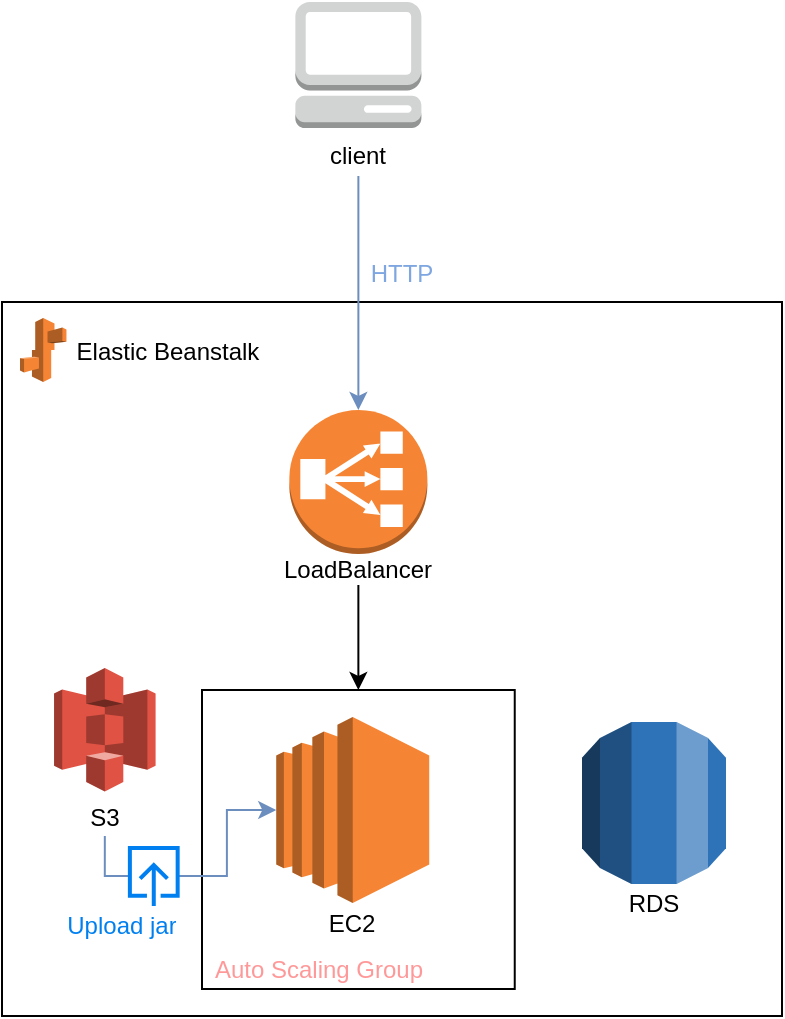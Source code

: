 <mxfile version="22.1.7" type="github">
  <diagram name="페이지-1" id="FETARKmA4lwkSHE_mhbz">
    <mxGraphModel dx="1720" dy="1636" grid="0" gridSize="10" guides="1" tooltips="1" connect="1" arrows="1" fold="1" page="1" pageScale="1" pageWidth="827" pageHeight="1169" math="0" shadow="0">
      <root>
        <mxCell id="0" />
        <mxCell id="1" parent="0" />
        <mxCell id="iRt8kaWxERJuMf-4Kjm3-56" value="" style="group" vertex="1" connectable="0" parent="1">
          <mxGeometry x="200" y="129" width="390" height="507" as="geometry" />
        </mxCell>
        <mxCell id="iRt8kaWxERJuMf-4Kjm3-11" value="" style="rounded=0;whiteSpace=wrap;html=1;" vertex="1" parent="iRt8kaWxERJuMf-4Kjm3-56">
          <mxGeometry y="150" width="390" height="357" as="geometry" />
        </mxCell>
        <mxCell id="iRt8kaWxERJuMf-4Kjm3-38" value="" style="group" vertex="1" connectable="0" parent="iRt8kaWxERJuMf-4Kjm3-56">
          <mxGeometry x="123.31" y="204" width="109.75" height="87.5" as="geometry" />
        </mxCell>
        <mxCell id="iRt8kaWxERJuMf-4Kjm3-13" value="" style="outlineConnect=0;dashed=0;verticalLabelPosition=bottom;verticalAlign=top;align=center;html=1;shape=mxgraph.aws3.classic_load_balancer;fillColor=#F58534;gradientColor=none;" vertex="1" parent="iRt8kaWxERJuMf-4Kjm3-38">
          <mxGeometry x="20.37" width="69" height="72" as="geometry" />
        </mxCell>
        <UserObject label="LoadBalancer" placeholders="1" name="Variable" id="iRt8kaWxERJuMf-4Kjm3-33">
          <mxCell style="text;html=1;strokeColor=none;fillColor=none;align=center;verticalAlign=middle;whiteSpace=wrap;overflow=hidden;" vertex="1" parent="iRt8kaWxERJuMf-4Kjm3-38">
            <mxGeometry y="70.5" width="109.75" height="17" as="geometry" />
          </mxCell>
        </UserObject>
        <mxCell id="iRt8kaWxERJuMf-4Kjm3-39" value="" style="group" vertex="1" connectable="0" parent="iRt8kaWxERJuMf-4Kjm3-56">
          <mxGeometry x="15" y="344" width="72.83" height="73" as="geometry" />
        </mxCell>
        <UserObject label="S3" placeholders="1" name="Variable" id="iRt8kaWxERJuMf-4Kjm3-10">
          <mxCell style="text;html=1;strokeColor=none;fillColor=none;align=center;verticalAlign=middle;whiteSpace=wrap;overflow=hidden;" vertex="1" parent="iRt8kaWxERJuMf-4Kjm3-39">
            <mxGeometry y="54.36" width="72.83" height="18.64" as="geometry" />
          </mxCell>
        </UserObject>
        <mxCell id="iRt8kaWxERJuMf-4Kjm3-18" value="" style="outlineConnect=0;dashed=0;verticalLabelPosition=bottom;verticalAlign=top;align=center;html=1;shape=mxgraph.aws3.s3;fillColor=#E05243;gradientColor=none;" vertex="1" parent="iRt8kaWxERJuMf-4Kjm3-39">
          <mxGeometry x="11.029" y="-11" width="50.765" height="61.718" as="geometry" />
        </mxCell>
        <mxCell id="iRt8kaWxERJuMf-4Kjm3-41" value="" style="group" vertex="1" connectable="0" parent="iRt8kaWxERJuMf-4Kjm3-56">
          <mxGeometry x="9" y="158" width="128.88" height="32" as="geometry" />
        </mxCell>
        <mxCell id="iRt8kaWxERJuMf-4Kjm3-3" value="" style="outlineConnect=0;dashed=0;verticalLabelPosition=bottom;verticalAlign=top;align=center;html=1;shape=mxgraph.aws3.elastic_beanstalk;fillColor=#F58534;gradientColor=none;shadow=0;" vertex="1" parent="iRt8kaWxERJuMf-4Kjm3-41">
          <mxGeometry width="23.23" height="32" as="geometry" />
        </mxCell>
        <UserObject label="Elastic Beanstalk" placeholders="1" name="Variable" id="iRt8kaWxERJuMf-4Kjm3-27">
          <mxCell style="text;html=1;strokeColor=none;fillColor=none;align=center;verticalAlign=middle;whiteSpace=wrap;overflow=hidden;" vertex="1" parent="iRt8kaWxERJuMf-4Kjm3-41">
            <mxGeometry x="19.13" y="7.5" width="109.75" height="17" as="geometry" />
          </mxCell>
        </UserObject>
        <mxCell id="iRt8kaWxERJuMf-4Kjm3-43" value="" style="group" vertex="1" connectable="0" parent="iRt8kaWxERJuMf-4Kjm3-56">
          <mxGeometry x="286" y="360" width="80" height="101" as="geometry" />
        </mxCell>
        <mxCell id="iRt8kaWxERJuMf-4Kjm3-2" value="" style="outlineConnect=0;dashed=0;verticalLabelPosition=bottom;verticalAlign=top;align=center;html=1;shape=mxgraph.aws3.rds;fillColor=#2E73B8;gradientColor=none;" vertex="1" parent="iRt8kaWxERJuMf-4Kjm3-43">
          <mxGeometry x="4" width="72" height="81" as="geometry" />
        </mxCell>
        <UserObject label="RDS" placeholders="1" name="Variable" id="iRt8kaWxERJuMf-4Kjm3-9">
          <mxCell style="text;html=1;strokeColor=none;fillColor=none;align=center;verticalAlign=middle;whiteSpace=wrap;overflow=hidden;" vertex="1" parent="iRt8kaWxERJuMf-4Kjm3-43">
            <mxGeometry y="81" width="80" height="20" as="geometry" />
          </mxCell>
        </UserObject>
        <mxCell id="iRt8kaWxERJuMf-4Kjm3-44" value="" style="group" vertex="1" connectable="0" parent="iRt8kaWxERJuMf-4Kjm3-56">
          <mxGeometry x="100" y="344" width="156.37" height="149.5" as="geometry" />
        </mxCell>
        <mxCell id="iRt8kaWxERJuMf-4Kjm3-5" value="" style="rounded=0;whiteSpace=wrap;html=1;" vertex="1" parent="iRt8kaWxERJuMf-4Kjm3-44">
          <mxGeometry width="156.37" height="149.5" as="geometry" />
        </mxCell>
        <UserObject label="Auto Scaling Group" placeholders="1" name="Variable" id="iRt8kaWxERJuMf-4Kjm3-7">
          <mxCell style="text;html=1;strokeColor=none;fillColor=none;align=center;verticalAlign=middle;whiteSpace=wrap;overflow=hidden;fontColor=#FF9999;" vertex="1" parent="iRt8kaWxERJuMf-4Kjm3-44">
            <mxGeometry y="129.5" width="116.75" height="20" as="geometry" />
          </mxCell>
        </UserObject>
        <mxCell id="iRt8kaWxERJuMf-4Kjm3-42" value="" style="group" vertex="1" connectable="0" parent="iRt8kaWxERJuMf-4Kjm3-44">
          <mxGeometry x="35.37" y="13.5" width="80" height="113" as="geometry" />
        </mxCell>
        <mxCell id="iRt8kaWxERJuMf-4Kjm3-4" value="" style="outlineConnect=0;dashed=0;verticalLabelPosition=bottom;verticalAlign=top;align=center;html=1;shape=mxgraph.aws3.ec2;fillColor=#F58534;gradientColor=none;" vertex="1" parent="iRt8kaWxERJuMf-4Kjm3-42">
          <mxGeometry x="1.75" width="76.5" height="93" as="geometry" />
        </mxCell>
        <UserObject label="EC2" placeholders="1" name="Variable" id="iRt8kaWxERJuMf-4Kjm3-17">
          <mxCell style="text;html=1;strokeColor=none;fillColor=none;align=center;verticalAlign=middle;whiteSpace=wrap;overflow=hidden;" vertex="1" parent="iRt8kaWxERJuMf-4Kjm3-42">
            <mxGeometry y="93" width="80" height="20" as="geometry" />
          </mxCell>
        </UserObject>
        <mxCell id="iRt8kaWxERJuMf-4Kjm3-47" style="edgeStyle=orthogonalEdgeStyle;rounded=0;orthogonalLoop=1;jettySize=auto;html=1;exitX=0.5;exitY=1;exitDx=0;exitDy=0;entryX=0;entryY=0.5;entryDx=0;entryDy=0;entryPerimeter=0;fillColor=#dae8fc;strokeColor=#6c8ebf;" edge="1" parent="iRt8kaWxERJuMf-4Kjm3-56" source="iRt8kaWxERJuMf-4Kjm3-10" target="iRt8kaWxERJuMf-4Kjm3-4">
          <mxGeometry relative="1" as="geometry" />
        </mxCell>
        <mxCell id="iRt8kaWxERJuMf-4Kjm3-48" style="edgeStyle=orthogonalEdgeStyle;rounded=0;orthogonalLoop=1;jettySize=auto;html=1;exitX=0.5;exitY=1;exitDx=0;exitDy=0;entryX=0.5;entryY=0;entryDx=0;entryDy=0;" edge="1" parent="iRt8kaWxERJuMf-4Kjm3-56" source="iRt8kaWxERJuMf-4Kjm3-33" target="iRt8kaWxERJuMf-4Kjm3-5">
          <mxGeometry relative="1" as="geometry" />
        </mxCell>
        <mxCell id="iRt8kaWxERJuMf-4Kjm3-49" value="" style="html=1;verticalLabelPosition=bottom;align=center;labelBackgroundColor=#ffffff;verticalAlign=top;strokeWidth=2;strokeColor=#0080F0;shadow=0;dashed=0;shape=mxgraph.ios7.icons.up;" vertex="1" parent="iRt8kaWxERJuMf-4Kjm3-56">
          <mxGeometry x="63.94" y="423" width="23.89" height="29" as="geometry" />
        </mxCell>
        <UserObject label="Upload jar" placeholders="1" name="Variable" id="iRt8kaWxERJuMf-4Kjm3-51">
          <mxCell style="text;html=1;strokeColor=none;fillColor=none;align=center;verticalAlign=middle;whiteSpace=wrap;overflow=hidden;fontColor=#0080f0;" vertex="1" parent="iRt8kaWxERJuMf-4Kjm3-56">
            <mxGeometry x="20" y="452" width="80" height="20" as="geometry" />
          </mxCell>
        </UserObject>
        <mxCell id="iRt8kaWxERJuMf-4Kjm3-52" value="" style="outlineConnect=0;dashed=0;verticalLabelPosition=bottom;verticalAlign=top;align=center;html=1;shape=mxgraph.aws3.management_console;fillColor=#D2D3D3;gradientColor=none;" vertex="1" parent="iRt8kaWxERJuMf-4Kjm3-56">
          <mxGeometry x="146.69" width="63" height="63" as="geometry" />
        </mxCell>
        <UserObject label="client" placeholders="1" name="Variable" id="iRt8kaWxERJuMf-4Kjm3-53">
          <mxCell style="text;html=1;strokeColor=none;fillColor=none;align=center;verticalAlign=middle;whiteSpace=wrap;overflow=hidden;" vertex="1" parent="iRt8kaWxERJuMf-4Kjm3-56">
            <mxGeometry x="138.19" y="67" width="80" height="20" as="geometry" />
          </mxCell>
        </UserObject>
        <mxCell id="iRt8kaWxERJuMf-4Kjm3-54" style="edgeStyle=orthogonalEdgeStyle;rounded=0;orthogonalLoop=1;jettySize=auto;html=1;exitX=0.5;exitY=1;exitDx=0;exitDy=0;entryX=0.5;entryY=0;entryDx=0;entryDy=0;entryPerimeter=0;fillColor=#dae8fc;strokeColor=#6c8ebf;" edge="1" parent="iRt8kaWxERJuMf-4Kjm3-56" source="iRt8kaWxERJuMf-4Kjm3-53" target="iRt8kaWxERJuMf-4Kjm3-13">
          <mxGeometry relative="1" as="geometry" />
        </mxCell>
        <UserObject label="HTTP" placeholders="1" name="Variable" id="iRt8kaWxERJuMf-4Kjm3-55">
          <mxCell style="text;html=1;strokeColor=none;fillColor=none;align=center;verticalAlign=middle;whiteSpace=wrap;overflow=hidden;fontColor=#7EA6E0;" vertex="1" parent="iRt8kaWxERJuMf-4Kjm3-56">
            <mxGeometry x="160" y="126" width="80" height="20" as="geometry" />
          </mxCell>
        </UserObject>
      </root>
    </mxGraphModel>
  </diagram>
</mxfile>

